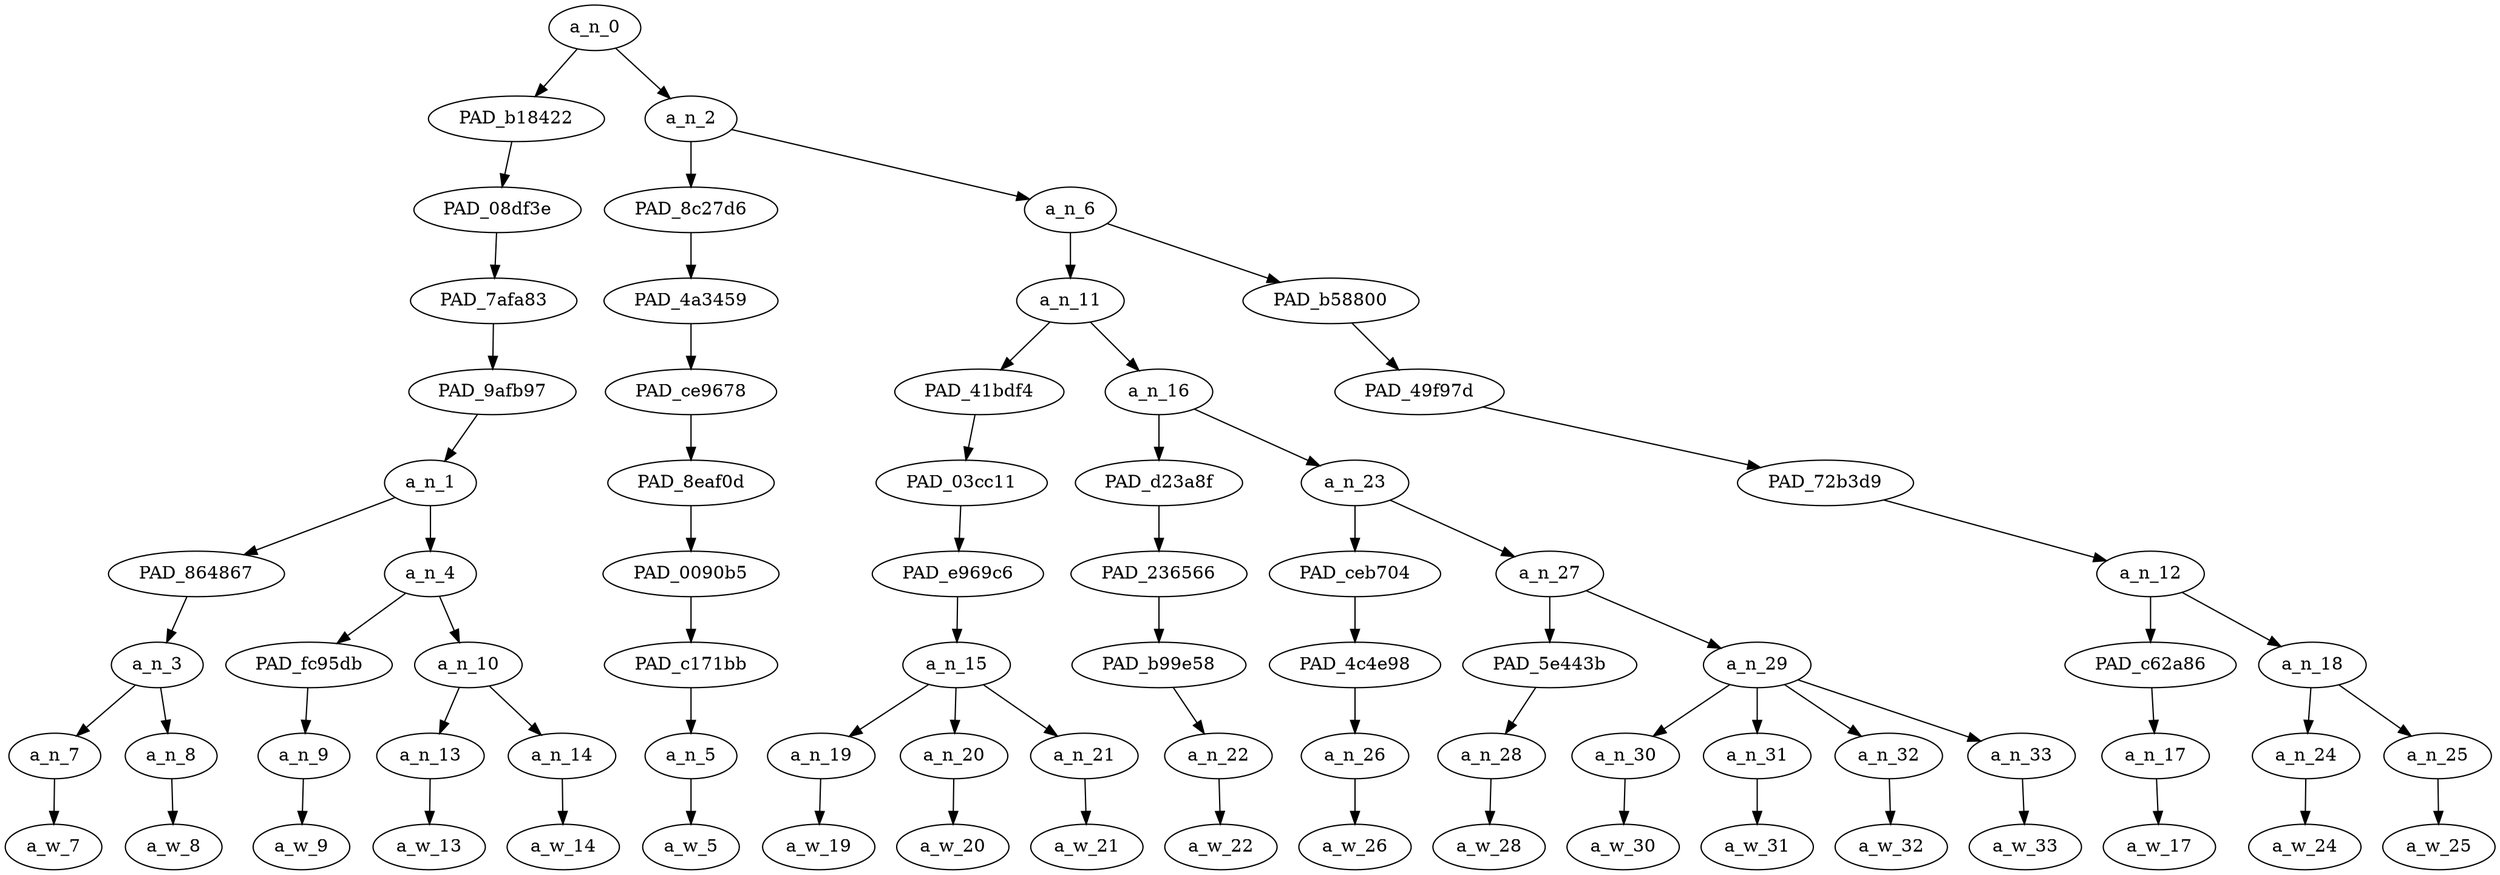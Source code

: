strict digraph "" {
	a_n_0	[div_dir=-1,
		index=0,
		level=9,
		pos="5.22265625,9!",
		text_span="[0, 1, 2, 3, 4, 5, 6, 7, 8, 9, 10, 11, 12, 13, 14, 15, 16, 17, 18]",
		value=1.00000002];
	PAD_b18422	[div_dir=-1,
		index=0,
		level=8,
		pos="1.625,8!",
		text_span="[0, 1, 2, 3, 4]",
		value=0.34546606];
	a_n_0 -> PAD_b18422;
	a_n_2	[div_dir=-1,
		index=1,
		level=8,
		pos="8.8203125,8!",
		text_span="[5, 6, 7, 8, 9, 10, 11, 12, 13, 14, 15, 16, 17, 18]",
		value=0.65442991];
	a_n_0 -> a_n_2;
	PAD_08df3e	[div_dir=-1,
		index=0,
		level=7,
		pos="1.625,7!",
		text_span="[0, 1, 2, 3, 4]",
		value=0.34546606];
	PAD_b18422 -> PAD_08df3e;
	PAD_7afa83	[div_dir=-1,
		index=0,
		level=6,
		pos="1.625,6!",
		text_span="[0, 1, 2, 3, 4]",
		value=0.34546606];
	PAD_08df3e -> PAD_7afa83;
	PAD_9afb97	[div_dir=-1,
		index=0,
		level=5,
		pos="1.625,5!",
		text_span="[0, 1, 2, 3, 4]",
		value=0.34546606];
	PAD_7afa83 -> PAD_9afb97;
	a_n_1	[div_dir=-1,
		index=0,
		level=4,
		pos="1.625,4!",
		text_span="[0, 1, 2, 3, 4]",
		value=0.34546606];
	PAD_9afb97 -> a_n_1;
	PAD_864867	[div_dir=1,
		index=0,
		level=3,
		pos="0.5,3!",
		text_span="[0, 1]",
		value=0.07795646];
	a_n_1 -> PAD_864867;
	a_n_4	[div_dir=-1,
		index=1,
		level=3,
		pos="2.75,3!",
		text_span="[2, 3, 4]",
		value=0.26735746];
	a_n_1 -> a_n_4;
	a_n_3	[div_dir=1,
		index=0,
		level=2,
		pos="0.5,2!",
		text_span="[0, 1]",
		value=0.07795646];
	PAD_864867 -> a_n_3;
	a_n_7	[div_dir=1,
		index=0,
		level=1,
		pos="0.0,1!",
		text_span="[0]",
		value=0.03452078];
	a_n_3 -> a_n_7;
	a_n_8	[div_dir=1,
		index=1,
		level=1,
		pos="1.0,1!",
		text_span="[1]",
		value=0.04322826];
	a_n_3 -> a_n_8;
	a_w_7	[div_dir=0,
		index=0,
		level=0,
		pos="0,0!",
		text_span="[0]",
		value="<user>"];
	a_n_7 -> a_w_7;
	a_w_8	[div_dir=0,
		index=1,
		level=0,
		pos="1,0!",
		text_span="[1]",
		value="<user>1"];
	a_n_8 -> a_w_8;
	PAD_fc95db	[div_dir=-1,
		index=1,
		level=2,
		pos="2.0,2!",
		text_span="[2]",
		value=0.03915079];
	a_n_4 -> PAD_fc95db;
	a_n_10	[div_dir=-1,
		index=2,
		level=2,
		pos="3.5,2!",
		text_span="[3, 4]",
		value=0.22800143];
	a_n_4 -> a_n_10;
	a_n_9	[div_dir=-1,
		index=2,
		level=1,
		pos="2.0,1!",
		text_span="[2]",
		value=0.03915079];
	PAD_fc95db -> a_n_9;
	a_w_9	[div_dir=0,
		index=2,
		level=0,
		pos="2,0!",
		text_span="[2]",
		value=you];
	a_n_9 -> a_w_9;
	a_n_13	[div_dir=-1,
		index=3,
		level=1,
		pos="3.0,1!",
		text_span="[3]",
		value=0.04143799];
	a_n_10 -> a_n_13;
	a_n_14	[div_dir=-1,
		index=4,
		level=1,
		pos="4.0,1!",
		text_span="[4]",
		value=0.18645359];
	a_n_10 -> a_n_14;
	a_w_13	[div_dir=0,
		index=3,
		level=0,
		pos="3,0!",
		text_span="[3]",
		value=all];
	a_n_13 -> a_w_13;
	a_w_14	[div_dir=0,
		index=4,
		level=0,
		pos="4,0!",
		text_span="[4]",
		value=deadass];
	a_n_14 -> a_w_14;
	PAD_8c27d6	[div_dir=1,
		index=1,
		level=7,
		pos="5.0,7!",
		text_span="[5]",
		value=0.05438805];
	a_n_2 -> PAD_8c27d6;
	a_n_6	[div_dir=-1,
		index=2,
		level=7,
		pos="12.640625,7!",
		text_span="[6, 7, 8, 9, 10, 11, 12, 13, 14, 15, 16, 17, 18]",
		value=0.60000447];
	a_n_2 -> a_n_6;
	PAD_4a3459	[div_dir=1,
		index=1,
		level=6,
		pos="5.0,6!",
		text_span="[5]",
		value=0.05438805];
	PAD_8c27d6 -> PAD_4a3459;
	PAD_ce9678	[div_dir=1,
		index=1,
		level=5,
		pos="5.0,5!",
		text_span="[5]",
		value=0.05438805];
	PAD_4a3459 -> PAD_ce9678;
	PAD_8eaf0d	[div_dir=1,
		index=1,
		level=4,
		pos="5.0,4!",
		text_span="[5]",
		value=0.05438805];
	PAD_ce9678 -> PAD_8eaf0d;
	PAD_0090b5	[div_dir=1,
		index=2,
		level=3,
		pos="5.0,3!",
		text_span="[5]",
		value=0.05438805];
	PAD_8eaf0d -> PAD_0090b5;
	PAD_c171bb	[div_dir=1,
		index=3,
		level=2,
		pos="5.0,2!",
		text_span="[5]",
		value=0.05438805];
	PAD_0090b5 -> PAD_c171bb;
	a_n_5	[div_dir=1,
		index=5,
		level=1,
		pos="5.0,1!",
		text_span="[5]",
		value=0.05438805];
	PAD_c171bb -> a_n_5;
	a_w_5	[div_dir=0,
		index=5,
		level=0,
		pos="5,0!",
		text_span="[5]",
		value=write];
	a_n_5 -> a_w_5;
	a_n_11	[div_dir=-1,
		index=2,
		level=6,
		pos="8.53125,6!",
		text_span="[6, 7, 8, 9, 10, 11, 12, 13, 14, 15]",
		value=0.50666705];
	a_n_6 -> a_n_11;
	PAD_b58800	[div_dir=-1,
		index=3,
		level=6,
		pos="16.75,6!",
		text_span="[16, 17, 18]",
		value=0.09326334];
	a_n_6 -> PAD_b58800;
	PAD_41bdf4	[div_dir=-1,
		index=2,
		level=5,
		pos="7.0,5!",
		text_span="[6, 7, 8]",
		value=0.14451898];
	a_n_11 -> PAD_41bdf4;
	a_n_16	[div_dir=1,
		index=3,
		level=5,
		pos="10.0625,5!",
		text_span="[9, 10, 11, 12, 13, 14, 15]",
		value=0.36214494];
	a_n_11 -> a_n_16;
	PAD_03cc11	[div_dir=-1,
		index=2,
		level=4,
		pos="7.0,4!",
		text_span="[6, 7, 8]",
		value=0.14451898];
	PAD_41bdf4 -> PAD_03cc11;
	PAD_e969c6	[div_dir=-1,
		index=3,
		level=3,
		pos="7.0,3!",
		text_span="[6, 7, 8]",
		value=0.14451898];
	PAD_03cc11 -> PAD_e969c6;
	a_n_15	[div_dir=-1,
		index=4,
		level=2,
		pos="7.0,2!",
		text_span="[6, 7, 8]",
		value=0.14451898];
	PAD_e969c6 -> a_n_15;
	a_n_19	[div_dir=-1,
		index=6,
		level=1,
		pos="6.0,1!",
		text_span="[6]",
		value=0.05573411];
	a_n_15 -> a_n_19;
	a_n_20	[div_dir=-1,
		index=7,
		level=1,
		pos="7.0,1!",
		text_span="[7]",
		value=0.04622222];
	a_n_15 -> a_n_20;
	a_n_21	[div_dir=1,
		index=8,
		level=1,
		pos="8.0,1!",
		text_span="[8]",
		value=0.04247130];
	a_n_15 -> a_n_21;
	a_w_19	[div_dir=0,
		index=6,
		level=0,
		pos="6,0!",
		text_span="[6]",
		value=slave];
	a_n_19 -> a_w_19;
	a_w_20	[div_dir=0,
		index=7,
		level=0,
		pos="7,0!",
		text_span="[7]",
		value=love];
	a_n_20 -> a_w_20;
	a_w_21	[div_dir=0,
		index=8,
		level=0,
		pos="8,0!",
		text_span="[8]",
		value=novels];
	a_n_21 -> a_w_21;
	PAD_d23a8f	[div_dir=1,
		index=3,
		level=4,
		pos="9.0,4!",
		text_span="[9]",
		value=0.02375106];
	a_n_16 -> PAD_d23a8f;
	a_n_23	[div_dir=1,
		index=4,
		level=4,
		pos="11.125,4!",
		text_span="[10, 11, 12, 13, 14, 15]",
		value=0.33834643];
	a_n_16 -> a_n_23;
	PAD_236566	[div_dir=1,
		index=4,
		level=3,
		pos="9.0,3!",
		text_span="[9]",
		value=0.02375106];
	PAD_d23a8f -> PAD_236566;
	PAD_b99e58	[div_dir=1,
		index=5,
		level=2,
		pos="9.0,2!",
		text_span="[9]",
		value=0.02375106];
	PAD_236566 -> PAD_b99e58;
	a_n_22	[div_dir=1,
		index=9,
		level=1,
		pos="9.0,1!",
		text_span="[9]",
		value=0.02375106];
	PAD_b99e58 -> a_n_22;
	a_w_22	[div_dir=0,
		index=9,
		level=0,
		pos="9,0!",
		text_span="[9]",
		value=where];
	a_n_22 -> a_w_22;
	PAD_ceb704	[div_dir=-1,
		index=5,
		level=3,
		pos="10.0,3!",
		text_span="[10]",
		value=0.02557070];
	a_n_23 -> PAD_ceb704;
	a_n_27	[div_dir=1,
		index=6,
		level=3,
		pos="12.25,3!",
		text_span="[11, 12, 13, 14, 15]",
		value=0.31273798];
	a_n_23 -> a_n_27;
	PAD_4c4e98	[div_dir=-1,
		index=6,
		level=2,
		pos="10.0,2!",
		text_span="[10]",
		value=0.02557070];
	PAD_ceb704 -> PAD_4c4e98;
	a_n_26	[div_dir=-1,
		index=10,
		level=1,
		pos="10.0,1!",
		text_span="[10]",
		value=0.02557070];
	PAD_4c4e98 -> a_n_26;
	a_w_26	[div_dir=0,
		index=10,
		level=0,
		pos="10,0!",
		text_span="[10]",
		value=you1];
	a_n_26 -> a_w_26;
	PAD_5e443b	[div_dir=-1,
		index=7,
		level=2,
		pos="11.0,2!",
		text_span="[11]",
		value=0.13826317];
	a_n_27 -> PAD_5e443b;
	a_n_29	[div_dir=1,
		index=8,
		level=2,
		pos="13.5,2!",
		text_span="[12, 13, 14, 15]",
		value=0.17439029];
	a_n_27 -> a_n_29;
	a_n_28	[div_dir=-1,
		index=11,
		level=1,
		pos="11.0,1!",
		text_span="[11]",
		value=0.13826317];
	PAD_5e443b -> a_n_28;
	a_w_28	[div_dir=0,
		index=11,
		level=0,
		pos="11,0!",
		text_span="[11]",
		value=fetishize];
	a_n_28 -> a_w_28;
	a_n_30	[div_dir=1,
		index=12,
		level=1,
		pos="12.0,1!",
		text_span="[12]",
		value=0.04021567];
	a_n_29 -> a_n_30;
	a_n_31	[div_dir=-1,
		index=13,
		level=1,
		pos="13.0,1!",
		text_span="[13]",
		value=0.03801236];
	a_n_29 -> a_n_31;
	a_n_32	[div_dir=1,
		index=14,
		level=1,
		pos="14.0,1!",
		text_span="[14]",
		value=0.05296427];
	a_n_29 -> a_n_32;
	a_n_33	[div_dir=1,
		index=15,
		level=1,
		pos="15.0,1!",
		text_span="[15]",
		value=0.04299605];
	a_n_29 -> a_n_33;
	a_w_30	[div_dir=0,
		index=12,
		level=0,
		pos="12,0!",
		text_span="[12]",
		value=white];
	a_n_30 -> a_w_30;
	a_w_31	[div_dir=0,
		index=13,
		level=0,
		pos="13,0!",
		text_span="[13]",
		value=male];
	a_n_31 -> a_w_31;
	a_w_32	[div_dir=0,
		index=14,
		level=0,
		pos="14,0!",
		text_span="[14]",
		value=slave1];
	a_n_32 -> a_w_32;
	a_w_33	[div_dir=0,
		index=15,
		level=0,
		pos="15,0!",
		text_span="[15]",
		value=owners];
	a_n_33 -> a_w_33;
	PAD_49f97d	[div_dir=-1,
		index=4,
		level=5,
		pos="16.75,5!",
		text_span="[16, 17, 18]",
		value=0.09326334];
	PAD_b58800 -> PAD_49f97d;
	PAD_72b3d9	[div_dir=-1,
		index=5,
		level=4,
		pos="16.75,4!",
		text_span="[16, 17, 18]",
		value=0.09326334];
	PAD_49f97d -> PAD_72b3d9;
	a_n_12	[div_dir=-1,
		index=7,
		level=3,
		pos="16.75,3!",
		text_span="[16, 17, 18]",
		value=0.09326334];
	PAD_72b3d9 -> a_n_12;
	PAD_c62a86	[div_dir=-1,
		index=9,
		level=2,
		pos="16.0,2!",
		text_span="[16]",
		value=0.04205462];
	a_n_12 -> PAD_c62a86;
	a_n_18	[div_dir=-1,
		index=10,
		level=2,
		pos="17.5,2!",
		text_span="[17, 18]",
		value=0.05105027];
	a_n_12 -> a_n_18;
	a_n_17	[div_dir=-1,
		index=16,
		level=1,
		pos="16.0,1!",
		text_span="[16]",
		value=0.04205462];
	PAD_c62a86 -> a_n_17;
	a_w_17	[div_dir=0,
		index=16,
		level=0,
		pos="16,0!",
		text_span="[16]",
		value=sit];
	a_n_17 -> a_w_17;
	a_n_24	[div_dir=-1,
		index=17,
		level=1,
		pos="17.0,1!",
		text_span="[17]",
		value=0.02375748];
	a_n_18 -> a_n_24;
	a_n_25	[div_dir=-1,
		index=18,
		level=1,
		pos="18.0,1!",
		text_span="[18]",
		value=0.02720952];
	a_n_18 -> a_n_25;
	a_w_24	[div_dir=0,
		index=17,
		level=0,
		pos="17,0!",
		text_span="[17]",
		value=this];
	a_n_24 -> a_w_24;
	a_w_25	[div_dir=0,
		index=18,
		level=0,
		pos="18,0!",
		text_span="[18]",
		value=out];
	a_n_25 -> a_w_25;
}
